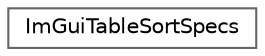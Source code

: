digraph "Gráfico de jerarquía de clases"
{
 // LATEX_PDF_SIZE
  bgcolor="transparent";
  edge [fontname=Helvetica,fontsize=10,labelfontname=Helvetica,labelfontsize=10];
  node [fontname=Helvetica,fontsize=10,shape=box,height=0.2,width=0.4];
  rankdir="LR";
  Node0 [id="Node000000",label="ImGuiTableSortSpecs",height=0.2,width=0.4,color="grey40", fillcolor="white", style="filled",URL="$struct_im_gui_table_sort_specs.html",tooltip=" "];
}
